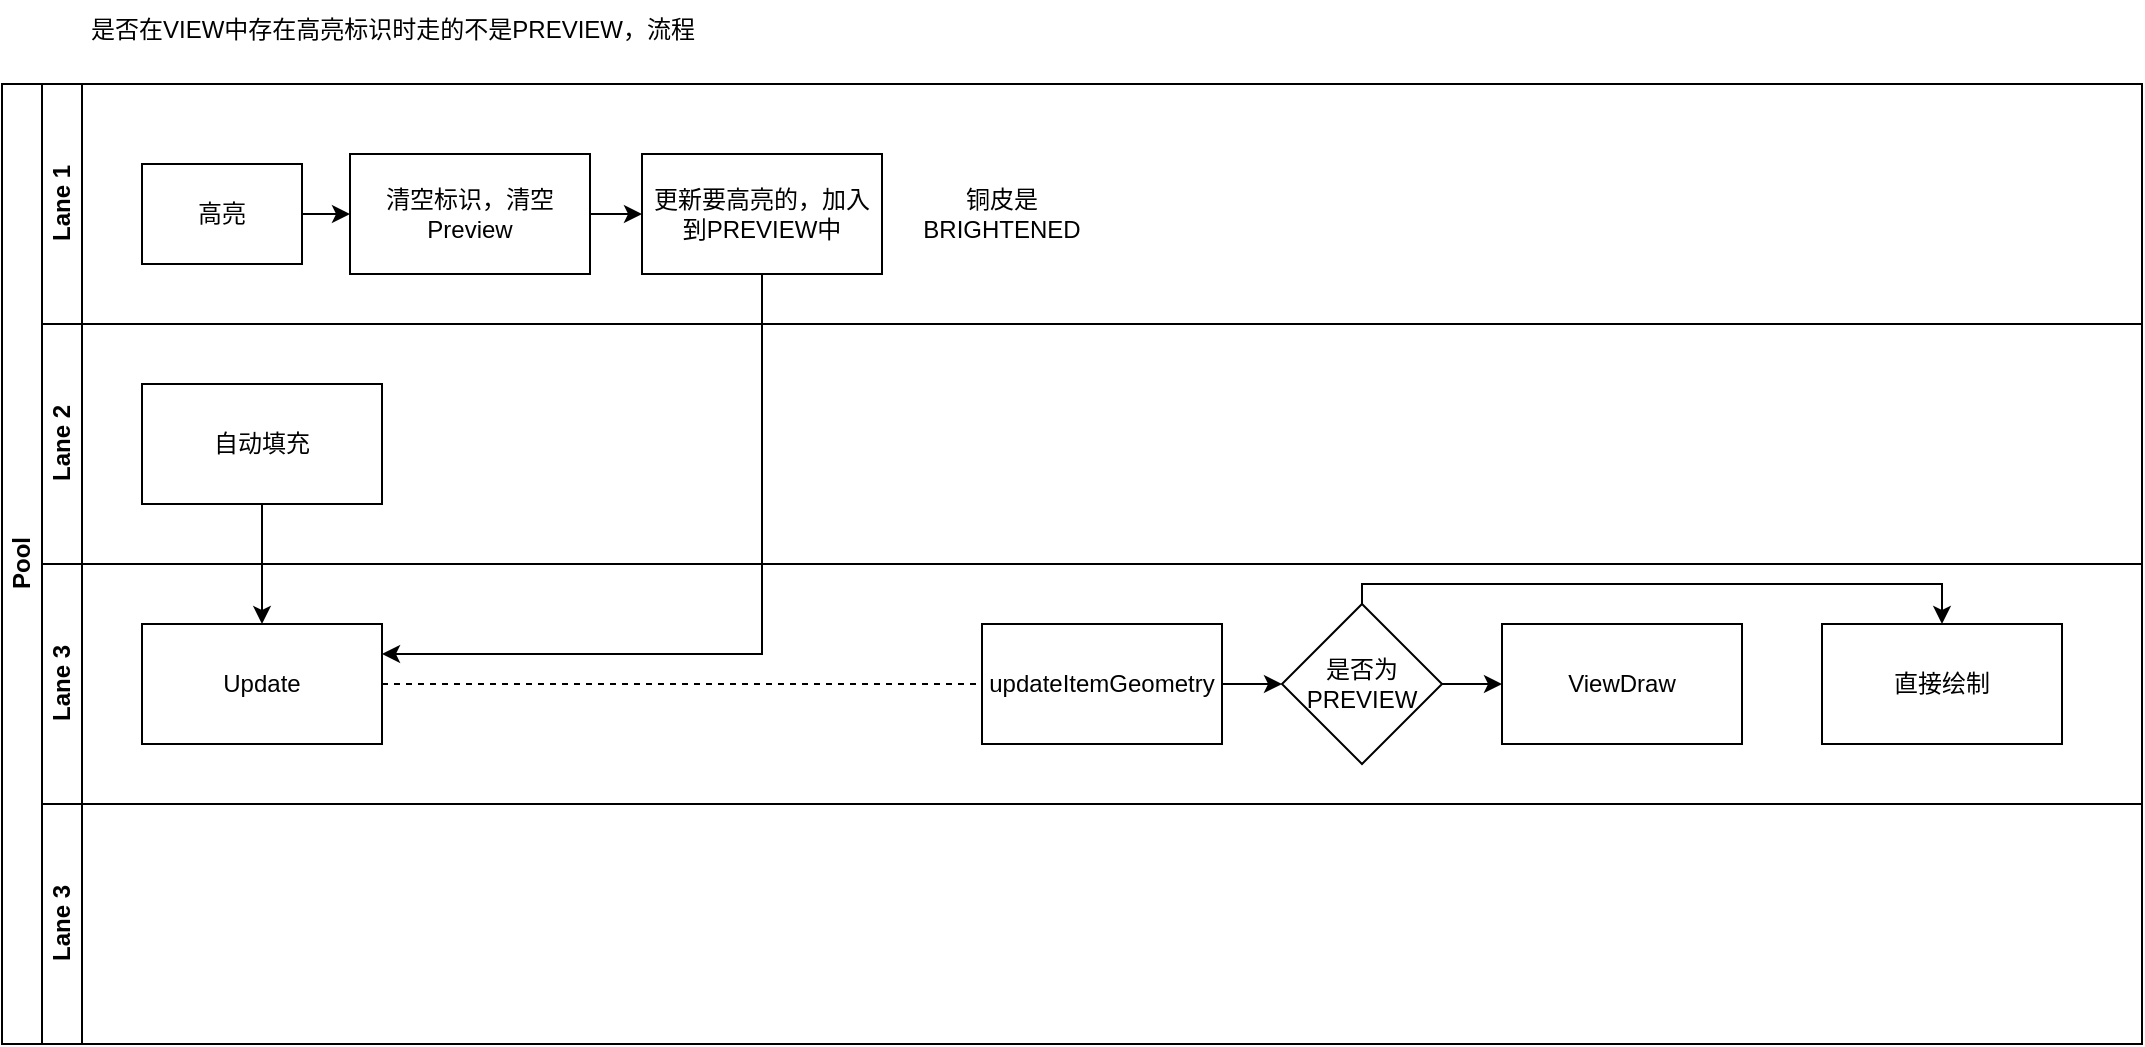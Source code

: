 <mxfile version="22.1.21" type="github">
  <diagram id="prtHgNgQTEPvFCAcTncT" name="Page-1">
    <mxGraphModel dx="1121" dy="541" grid="1" gridSize="10" guides="1" tooltips="1" connect="1" arrows="1" fold="1" page="1" pageScale="1" pageWidth="827" pageHeight="1169" math="0" shadow="0">
      <root>
        <mxCell id="0" />
        <mxCell id="1" parent="0" />
        <mxCell id="dNxyNK7c78bLwvsdeMH5-19" value="Pool" style="swimlane;html=1;childLayout=stackLayout;resizeParent=1;resizeParentMax=0;horizontal=0;startSize=20;horizontalStack=0;" parent="1" vertex="1">
          <mxGeometry x="40" y="120" width="1070" height="480" as="geometry" />
        </mxCell>
        <mxCell id="dNxyNK7c78bLwvsdeMH5-20" value="Lane 1" style="swimlane;html=1;startSize=20;horizontal=0;" parent="dNxyNK7c78bLwvsdeMH5-19" vertex="1">
          <mxGeometry x="20" width="1050" height="120" as="geometry" />
        </mxCell>
        <mxCell id="hHyRbieHzVPzRxpKnxZc-5" style="edgeStyle=orthogonalEdgeStyle;rounded=0;orthogonalLoop=1;jettySize=auto;html=1;exitX=1;exitY=0.5;exitDx=0;exitDy=0;" edge="1" parent="dNxyNK7c78bLwvsdeMH5-20" source="hHyRbieHzVPzRxpKnxZc-2" target="hHyRbieHzVPzRxpKnxZc-3">
          <mxGeometry relative="1" as="geometry" />
        </mxCell>
        <mxCell id="hHyRbieHzVPzRxpKnxZc-2" value="高亮" style="rounded=0;whiteSpace=wrap;html=1;" vertex="1" parent="dNxyNK7c78bLwvsdeMH5-20">
          <mxGeometry x="50" y="40" width="80" height="50" as="geometry" />
        </mxCell>
        <mxCell id="hHyRbieHzVPzRxpKnxZc-6" style="edgeStyle=orthogonalEdgeStyle;rounded=0;orthogonalLoop=1;jettySize=auto;html=1;exitX=1;exitY=0.5;exitDx=0;exitDy=0;" edge="1" parent="dNxyNK7c78bLwvsdeMH5-20" source="hHyRbieHzVPzRxpKnxZc-3" target="hHyRbieHzVPzRxpKnxZc-4">
          <mxGeometry relative="1" as="geometry" />
        </mxCell>
        <mxCell id="hHyRbieHzVPzRxpKnxZc-3" value="清空标识，清空Preview" style="rounded=0;whiteSpace=wrap;html=1;" vertex="1" parent="dNxyNK7c78bLwvsdeMH5-20">
          <mxGeometry x="154" y="35" width="120" height="60" as="geometry" />
        </mxCell>
        <mxCell id="hHyRbieHzVPzRxpKnxZc-4" value="更新要高亮的，加入到PREVIEW中" style="rounded=0;whiteSpace=wrap;html=1;" vertex="1" parent="dNxyNK7c78bLwvsdeMH5-20">
          <mxGeometry x="300" y="35" width="120" height="60" as="geometry" />
        </mxCell>
        <mxCell id="hHyRbieHzVPzRxpKnxZc-38" value="铜皮是BRIGHTENED" style="text;html=1;strokeColor=none;fillColor=none;align=center;verticalAlign=middle;whiteSpace=wrap;rounded=0;" vertex="1" parent="dNxyNK7c78bLwvsdeMH5-20">
          <mxGeometry x="440" y="50" width="80" height="30" as="geometry" />
        </mxCell>
        <mxCell id="dNxyNK7c78bLwvsdeMH5-21" value="Lane 2" style="swimlane;html=1;startSize=20;horizontal=0;" parent="dNxyNK7c78bLwvsdeMH5-19" vertex="1">
          <mxGeometry x="20" y="120" width="1050" height="120" as="geometry" />
        </mxCell>
        <mxCell id="hHyRbieHzVPzRxpKnxZc-36" value="自动填充" style="rounded=0;whiteSpace=wrap;html=1;" vertex="1" parent="dNxyNK7c78bLwvsdeMH5-21">
          <mxGeometry x="50" y="30" width="120" height="60" as="geometry" />
        </mxCell>
        <mxCell id="hHyRbieHzVPzRxpKnxZc-35" value="Lane 3" style="swimlane;html=1;startSize=20;horizontal=0;" vertex="1" parent="dNxyNK7c78bLwvsdeMH5-19">
          <mxGeometry x="20" y="240" width="1050" height="120" as="geometry" />
        </mxCell>
        <mxCell id="hHyRbieHzVPzRxpKnxZc-45" style="edgeStyle=orthogonalEdgeStyle;rounded=0;orthogonalLoop=1;jettySize=auto;html=1;exitX=1;exitY=0.5;exitDx=0;exitDy=0;entryX=0;entryY=0.5;entryDx=0;entryDy=0;" edge="1" parent="hHyRbieHzVPzRxpKnxZc-35" source="hHyRbieHzVPzRxpKnxZc-39" target="hHyRbieHzVPzRxpKnxZc-40">
          <mxGeometry relative="1" as="geometry" />
        </mxCell>
        <mxCell id="hHyRbieHzVPzRxpKnxZc-39" value="updateItemGeometry" style="whiteSpace=wrap;html=1;" vertex="1" parent="hHyRbieHzVPzRxpKnxZc-35">
          <mxGeometry x="470" y="30" width="120" height="60" as="geometry" />
        </mxCell>
        <mxCell id="hHyRbieHzVPzRxpKnxZc-42" style="edgeStyle=orthogonalEdgeStyle;rounded=0;orthogonalLoop=1;jettySize=auto;html=1;exitX=1;exitY=0.5;exitDx=0;exitDy=0;entryX=0;entryY=0.5;entryDx=0;entryDy=0;" edge="1" parent="hHyRbieHzVPzRxpKnxZc-35" source="hHyRbieHzVPzRxpKnxZc-40" target="hHyRbieHzVPzRxpKnxZc-41">
          <mxGeometry relative="1" as="geometry" />
        </mxCell>
        <mxCell id="hHyRbieHzVPzRxpKnxZc-44" style="edgeStyle=orthogonalEdgeStyle;rounded=0;orthogonalLoop=1;jettySize=auto;html=1;exitX=0.5;exitY=0;exitDx=0;exitDy=0;entryX=0.5;entryY=0;entryDx=0;entryDy=0;" edge="1" parent="hHyRbieHzVPzRxpKnxZc-35" source="hHyRbieHzVPzRxpKnxZc-40" target="hHyRbieHzVPzRxpKnxZc-43">
          <mxGeometry relative="1" as="geometry">
            <Array as="points">
              <mxPoint x="660" y="10" />
              <mxPoint x="950" y="10" />
            </Array>
          </mxGeometry>
        </mxCell>
        <mxCell id="hHyRbieHzVPzRxpKnxZc-40" value="是否为PREVIEW" style="rhombus;whiteSpace=wrap;html=1;" vertex="1" parent="hHyRbieHzVPzRxpKnxZc-35">
          <mxGeometry x="620" y="20" width="80" height="80" as="geometry" />
        </mxCell>
        <mxCell id="hHyRbieHzVPzRxpKnxZc-41" value="ViewDraw" style="rounded=0;whiteSpace=wrap;html=1;" vertex="1" parent="hHyRbieHzVPzRxpKnxZc-35">
          <mxGeometry x="730" y="30" width="120" height="60" as="geometry" />
        </mxCell>
        <mxCell id="hHyRbieHzVPzRxpKnxZc-43" value="直接绘制" style="rounded=0;whiteSpace=wrap;html=1;" vertex="1" parent="hHyRbieHzVPzRxpKnxZc-35">
          <mxGeometry x="890" y="30" width="120" height="60" as="geometry" />
        </mxCell>
        <mxCell id="hHyRbieHzVPzRxpKnxZc-46" value="Update" style="rounded=0;whiteSpace=wrap;html=1;" vertex="1" parent="hHyRbieHzVPzRxpKnxZc-35">
          <mxGeometry x="50" y="30" width="120" height="60" as="geometry" />
        </mxCell>
        <mxCell id="hHyRbieHzVPzRxpKnxZc-48" value="" style="endArrow=none;dashed=1;html=1;rounded=0;entryX=0;entryY=0.5;entryDx=0;entryDy=0;" edge="1" parent="hHyRbieHzVPzRxpKnxZc-35" target="hHyRbieHzVPzRxpKnxZc-39">
          <mxGeometry width="50" height="50" relative="1" as="geometry">
            <mxPoint x="170" y="60" as="sourcePoint" />
            <mxPoint x="220" y="10" as="targetPoint" />
          </mxGeometry>
        </mxCell>
        <mxCell id="dNxyNK7c78bLwvsdeMH5-22" value="Lane 3" style="swimlane;html=1;startSize=20;horizontal=0;" parent="dNxyNK7c78bLwvsdeMH5-19" vertex="1">
          <mxGeometry x="20" y="360" width="1050" height="120" as="geometry" />
        </mxCell>
        <mxCell id="hHyRbieHzVPzRxpKnxZc-49" style="edgeStyle=orthogonalEdgeStyle;rounded=0;orthogonalLoop=1;jettySize=auto;html=1;exitX=0.5;exitY=1;exitDx=0;exitDy=0;" edge="1" parent="dNxyNK7c78bLwvsdeMH5-19" source="hHyRbieHzVPzRxpKnxZc-36" target="hHyRbieHzVPzRxpKnxZc-46">
          <mxGeometry relative="1" as="geometry" />
        </mxCell>
        <mxCell id="hHyRbieHzVPzRxpKnxZc-50" style="edgeStyle=orthogonalEdgeStyle;rounded=0;orthogonalLoop=1;jettySize=auto;html=1;exitX=0.5;exitY=1;exitDx=0;exitDy=0;entryX=1;entryY=0.25;entryDx=0;entryDy=0;" edge="1" parent="dNxyNK7c78bLwvsdeMH5-19" source="hHyRbieHzVPzRxpKnxZc-4" target="hHyRbieHzVPzRxpKnxZc-46">
          <mxGeometry relative="1" as="geometry" />
        </mxCell>
        <mxCell id="hHyRbieHzVPzRxpKnxZc-12" value="是否在VIEW中存在高亮标识时走的不是PREVIEW，流程" style="text;html=1;align=center;verticalAlign=middle;resizable=0;points=[];autosize=1;strokeColor=none;fillColor=none;" vertex="1" parent="1">
          <mxGeometry x="70" y="78" width="330" height="30" as="geometry" />
        </mxCell>
      </root>
    </mxGraphModel>
  </diagram>
</mxfile>
